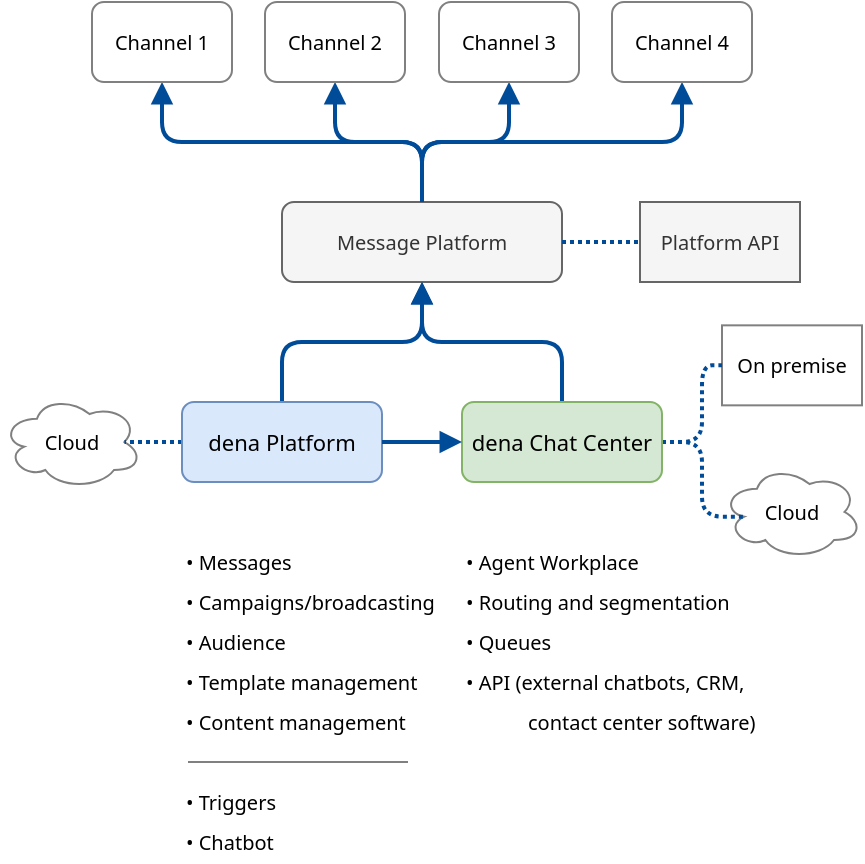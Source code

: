 <mxfile version="15.4.0" type="device"><diagram id="pZP-YXyYpPX1ave9JB5Q" name="Page-1"><mxGraphModel dx="1718" dy="685" grid="1" gridSize="10" guides="1" tooltips="1" connect="1" arrows="1" fold="1" page="1" pageScale="1" pageWidth="827" pageHeight="1169" math="0" shadow="0"><root><mxCell id="0"/><mxCell id="1" parent="0"/><mxCell id="rvgenlJefO_eBlkngbQv-67" value="" style="group" vertex="1" connectable="0" parent="1"><mxGeometry x="220" y="50" width="430" height="430" as="geometry"/></mxCell><mxCell id="rvgenlJefO_eBlkngbQv-5" value="Message Platform" style="rounded=1;fontFamily=segoe ui;fontSize=10;fillColor=#f5f5f5;strokeColor=#666666;fontColor=#333333;" vertex="1" parent="rvgenlJefO_eBlkngbQv-67"><mxGeometry x="140" y="100" width="140" height="40" as="geometry"/></mxCell><mxCell id="rvgenlJefO_eBlkngbQv-7" value="Platform API" style="rounded=0;fontFamily=segoe ui;fontSize=10;fillColor=#f5f5f5;strokeColor=#666666;fontColor=#333333;" vertex="1" parent="rvgenlJefO_eBlkngbQv-67"><mxGeometry x="319" y="100" width="80" height="40" as="geometry"/></mxCell><mxCell id="rvgenlJefO_eBlkngbQv-10" value="Cloud" style="ellipse;shape=cloud;fontFamily=segoe ui;fontSize=10;strokeColor=#808080;aspect=fixed;" vertex="1" parent="rvgenlJefO_eBlkngbQv-67"><mxGeometry y="196.67" width="70" height="46.67" as="geometry"/></mxCell><mxCell id="rvgenlJefO_eBlkngbQv-14" value="" style="edgeStyle=orthogonalEdgeStyle;orthogonalLoop=1;jettySize=auto;exitX=0.5;exitY=0;exitDx=0;exitDy=0;entryX=0.5;entryY=1;entryDx=0;entryDy=0;fontFamily=segoe ui;fontSize=10;rounded=1;strokeColor=#004C99;strokeWidth=2;endArrow=block;endFill=1;" edge="1" parent="rvgenlJefO_eBlkngbQv-67" source="rvgenlJefO_eBlkngbQv-5" target="rvgenlJefO_eBlkngbQv-2"><mxGeometry x="-162" as="geometry"><mxPoint x="203" y="110" as="sourcePoint"/><mxPoint x="8" y="50" as="targetPoint"/></mxGeometry></mxCell><mxCell id="rvgenlJefO_eBlkngbQv-15" value="" style="edgeStyle=orthogonalEdgeStyle;orthogonalLoop=1;jettySize=auto;exitX=0.5;exitY=0;exitDx=0;exitDy=0;entryX=0.5;entryY=1;entryDx=0;entryDy=0;fontFamily=segoe ui;fontSize=10;rounded=1;strokeColor=#004C99;strokeWidth=2;endArrow=block;endFill=1;" edge="1" parent="rvgenlJefO_eBlkngbQv-67" source="rvgenlJefO_eBlkngbQv-5" target="rvgenlJefO_eBlkngbQv-3"><mxGeometry x="-162" as="geometry"><mxPoint x="213" y="120" as="sourcePoint"/><mxPoint x="18" y="60" as="targetPoint"/></mxGeometry></mxCell><mxCell id="rvgenlJefO_eBlkngbQv-16" value="" style="edgeStyle=orthogonalEdgeStyle;orthogonalLoop=1;jettySize=auto;exitX=0.5;exitY=0;exitDx=0;exitDy=0;entryX=0.5;entryY=1;entryDx=0;entryDy=0;fontFamily=segoe ui;fontSize=10;rounded=1;strokeColor=#004C99;strokeWidth=2;endArrow=block;endFill=1;" edge="1" parent="rvgenlJefO_eBlkngbQv-67" source="rvgenlJefO_eBlkngbQv-5" target="rvgenlJefO_eBlkngbQv-4"><mxGeometry x="-162" as="geometry"><mxPoint x="793" y="70" as="sourcePoint"/><mxPoint x="598" y="10" as="targetPoint"/></mxGeometry></mxCell><mxCell id="rvgenlJefO_eBlkngbQv-18" value="" style="edgeStyle=orthogonalEdgeStyle;orthogonalLoop=1;jettySize=auto;entryX=0.5;entryY=1;entryDx=0;entryDy=0;fontFamily=segoe ui;fontSize=10;rounded=1;strokeColor=#004C99;strokeWidth=2;endArrow=block;endFill=1;exitX=0.5;exitY=0;exitDx=0;exitDy=0;" edge="1" parent="rvgenlJefO_eBlkngbQv-67" source="rvgenlJefO_eBlkngbQv-8" target="rvgenlJefO_eBlkngbQv-5"><mxGeometry x="-162" as="geometry"><mxPoint x="68" y="140" as="sourcePoint"/><mxPoint x="259" y="140" as="targetPoint"/></mxGeometry></mxCell><mxCell id="rvgenlJefO_eBlkngbQv-19" value="" style="edgeStyle=orthogonalEdgeStyle;orthogonalLoop=1;jettySize=auto;exitX=0.5;exitY=0;exitDx=0;exitDy=0;entryX=0.5;entryY=1;entryDx=0;entryDy=0;fontFamily=segoe ui;fontSize=10;rounded=1;strokeColor=#004C99;strokeWidth=2;endArrow=block;endFill=1;" edge="1" parent="rvgenlJefO_eBlkngbQv-67" source="rvgenlJefO_eBlkngbQv-9" target="rvgenlJefO_eBlkngbQv-5"><mxGeometry x="-162" as="geometry"><mxPoint x="213" y="120" as="sourcePoint"/><mxPoint x="408" y="60" as="targetPoint"/></mxGeometry></mxCell><mxCell id="rvgenlJefO_eBlkngbQv-24" value="" style="orthogonalLoop=1;jettySize=auto;exitX=0;exitY=0.5;exitDx=0;exitDy=0;entryX=0.875;entryY=0.5;entryDx=0;entryDy=0;fontFamily=segoe ui;fontSize=10;rounded=1;strokeColor=#004C99;strokeWidth=2;endArrow=none;endFill=0;dashed=1;dashPattern=1 1;entryPerimeter=0;" edge="1" parent="rvgenlJefO_eBlkngbQv-67" source="rvgenlJefO_eBlkngbQv-8" target="rvgenlJefO_eBlkngbQv-10"><mxGeometry x="-162" as="geometry"><mxPoint x="-12" y="370" as="sourcePoint"/><mxPoint x="28" y="310" as="targetPoint"/></mxGeometry></mxCell><mxCell id="rvgenlJefO_eBlkngbQv-13" value="" style="edgeStyle=orthogonalEdgeStyle;orthogonalLoop=1;jettySize=auto;exitX=0.5;exitY=0;exitDx=0;exitDy=0;entryX=0.5;entryY=1;entryDx=0;entryDy=0;fontFamily=segoe ui;fontSize=10;rounded=1;strokeColor=#004C99;strokeWidth=2;endArrow=block;endFill=1;" edge="1" parent="rvgenlJefO_eBlkngbQv-67" source="rvgenlJefO_eBlkngbQv-5" target="rvgenlJefO_eBlkngbQv-1"><mxGeometry x="-162" as="geometry"/></mxCell><mxCell id="rvgenlJefO_eBlkngbQv-26" value="" style="edgeStyle=orthogonalEdgeStyle;orthogonalLoop=1;jettySize=auto;exitX=1;exitY=0.5;exitDx=0;exitDy=0;entryX=0;entryY=0.5;entryDx=0;entryDy=0;fontFamily=segoe ui;fontSize=10;rounded=1;strokeColor=#004C99;strokeWidth=2;endArrow=none;endFill=0;dashed=1;dashPattern=1 1;" edge="1" parent="rvgenlJefO_eBlkngbQv-67" source="rvgenlJefO_eBlkngbQv-5" target="rvgenlJefO_eBlkngbQv-7"><mxGeometry x="-162" as="geometry"><mxPoint x="458" y="240" as="sourcePoint"/><mxPoint x="498" y="180" as="targetPoint"/></mxGeometry></mxCell><mxCell id="rvgenlJefO_eBlkngbQv-55" value="" style="group;fontSize=10;" vertex="1" connectable="0" parent="rvgenlJefO_eBlkngbQv-67"><mxGeometry x="90" y="270" width="180" height="160" as="geometry"/></mxCell><mxCell id="rvgenlJefO_eBlkngbQv-28" value="• Messages" style="text;strokeColor=none;fillColor=none;align=left;verticalAlign=middle;rounded=0;fontFamily=segoe ui;fontSize=10;" vertex="1" parent="rvgenlJefO_eBlkngbQv-55"><mxGeometry width="180" height="20" as="geometry"/></mxCell><mxCell id="rvgenlJefO_eBlkngbQv-29" value="• Campaigns/broadcasting" style="text;strokeColor=none;fillColor=none;align=left;verticalAlign=middle;rounded=0;fontFamily=segoe ui;fontSize=10;" vertex="1" parent="rvgenlJefO_eBlkngbQv-55"><mxGeometry y="20" width="180" height="20" as="geometry"/></mxCell><mxCell id="rvgenlJefO_eBlkngbQv-41" value="• Audience" style="text;strokeColor=none;fillColor=none;align=left;verticalAlign=middle;rounded=0;fontFamily=segoe ui;fontSize=10;" vertex="1" parent="rvgenlJefO_eBlkngbQv-55"><mxGeometry y="40" width="180" height="20" as="geometry"/></mxCell><mxCell id="rvgenlJefO_eBlkngbQv-42" value="• Template management" style="text;strokeColor=none;fillColor=none;align=left;verticalAlign=middle;rounded=0;fontFamily=segoe ui;fontSize=10;" vertex="1" parent="rvgenlJefO_eBlkngbQv-55"><mxGeometry y="60" width="180" height="20" as="geometry"/></mxCell><mxCell id="rvgenlJefO_eBlkngbQv-43" value="• Content management" style="text;strokeColor=none;fillColor=none;align=left;verticalAlign=middle;rounded=0;fontFamily=segoe ui;fontSize=10;" vertex="1" parent="rvgenlJefO_eBlkngbQv-55"><mxGeometry y="80" width="180" height="20" as="geometry"/></mxCell><mxCell id="rvgenlJefO_eBlkngbQv-44" value="• Triggers" style="text;strokeColor=none;fillColor=none;align=left;verticalAlign=middle;rounded=0;fontFamily=segoe ui;fontSize=10;" vertex="1" parent="rvgenlJefO_eBlkngbQv-55"><mxGeometry y="120" width="180" height="20" as="geometry"/></mxCell><mxCell id="rvgenlJefO_eBlkngbQv-45" value="" style="endArrow=none;rounded=0;fontFamily=segoe ui;fontSize=10;strokeColor=#808080;strokeWidth=1;" edge="1" parent="rvgenlJefO_eBlkngbQv-55"><mxGeometry x="-149" y="-280" width="50" height="50" as="geometry"><mxPoint x="3" y="110" as="sourcePoint"/><mxPoint x="113" y="110" as="targetPoint"/></mxGeometry></mxCell><mxCell id="rvgenlJefO_eBlkngbQv-46" value="• Chatbot" style="text;strokeColor=none;fillColor=none;align=left;verticalAlign=middle;rounded=0;fontFamily=segoe ui;fontSize=10;" vertex="1" parent="rvgenlJefO_eBlkngbQv-55"><mxGeometry y="140" width="180" height="20" as="geometry"/></mxCell><mxCell id="rvgenlJefO_eBlkngbQv-60" value="" style="group" vertex="1" connectable="0" parent="rvgenlJefO_eBlkngbQv-67"><mxGeometry x="45" width="330" height="40" as="geometry"/></mxCell><mxCell id="rvgenlJefO_eBlkngbQv-1" value="Channel 1" style="rounded=1;fontFamily=segoe ui;fontSize=10;strokeColor=#808080;" vertex="1" parent="rvgenlJefO_eBlkngbQv-60"><mxGeometry width="70" height="40" as="geometry"/></mxCell><mxCell id="rvgenlJefO_eBlkngbQv-2" value="Channel 2" style="rounded=1;fontFamily=segoe ui;fontSize=10;strokeColor=#808080;" vertex="1" parent="rvgenlJefO_eBlkngbQv-60"><mxGeometry x="86.5" width="70" height="40" as="geometry"/></mxCell><mxCell id="rvgenlJefO_eBlkngbQv-3" value="Channel 3" style="rounded=1;fontFamily=segoe ui;fontSize=10;strokeColor=#808080;" vertex="1" parent="rvgenlJefO_eBlkngbQv-60"><mxGeometry x="173.5" width="70" height="40" as="geometry"/></mxCell><mxCell id="rvgenlJefO_eBlkngbQv-4" value="Channel 4" style="rounded=1;fontFamily=segoe ui;fontSize=10;strokeColor=#808080;" vertex="1" parent="rvgenlJefO_eBlkngbQv-60"><mxGeometry x="260" width="70" height="40" as="geometry"/></mxCell><mxCell id="rvgenlJefO_eBlkngbQv-61" value="" style="group" vertex="1" connectable="0" parent="rvgenlJefO_eBlkngbQv-67"><mxGeometry x="360" y="161.67" width="70" height="116.66" as="geometry"/></mxCell><mxCell id="rvgenlJefO_eBlkngbQv-11" value="Cloud" style="ellipse;shape=cloud;fontFamily=segoe ui;fontSize=10;strokeColor=#808080;aspect=fixed;" vertex="1" parent="rvgenlJefO_eBlkngbQv-61"><mxGeometry y="69.99" width="70" height="46.67" as="geometry"/></mxCell><mxCell id="rvgenlJefO_eBlkngbQv-12" value="On premise" style="rounded=0;fontFamily=segoe ui;fontSize=10;strokeColor=#808080;" vertex="1" parent="rvgenlJefO_eBlkngbQv-61"><mxGeometry width="70" height="40" as="geometry"/></mxCell><mxCell id="rvgenlJefO_eBlkngbQv-21" value="" style="edgeStyle=orthogonalEdgeStyle;orthogonalLoop=1;jettySize=auto;exitX=1;exitY=0.5;exitDx=0;exitDy=0;entryX=0.16;entryY=0.55;entryDx=0;entryDy=0;fontFamily=segoe ui;fontSize=10;rounded=1;strokeColor=#004C99;strokeWidth=2;endArrow=none;endFill=0;dashed=1;dashPattern=1 1;entryPerimeter=0;" edge="1" parent="rvgenlJefO_eBlkngbQv-67" source="rvgenlJefO_eBlkngbQv-9" target="rvgenlJefO_eBlkngbQv-11"><mxGeometry x="-220" y="-50" as="geometry"><mxPoint x="353" y="310" as="sourcePoint"/><mxPoint x="423" y="310" as="targetPoint"/></mxGeometry></mxCell><mxCell id="rvgenlJefO_eBlkngbQv-23" value="" style="edgeStyle=orthogonalEdgeStyle;orthogonalLoop=1;jettySize=auto;exitX=1;exitY=0.5;exitDx=0;exitDy=0;entryX=0;entryY=0.5;entryDx=0;entryDy=0;fontFamily=segoe ui;fontSize=10;rounded=1;strokeColor=#004C99;strokeWidth=2;endArrow=none;endFill=0;dashed=1;dashPattern=1 1;" edge="1" parent="rvgenlJefO_eBlkngbQv-67" source="rvgenlJefO_eBlkngbQv-9" target="rvgenlJefO_eBlkngbQv-12"><mxGeometry x="-220" y="-50" as="geometry"><mxPoint x="448" y="230" as="sourcePoint"/><mxPoint x="486.4" y="242.0" as="targetPoint"/></mxGeometry></mxCell><mxCell id="rvgenlJefO_eBlkngbQv-64" value="" style="group" vertex="1" connectable="0" parent="rvgenlJefO_eBlkngbQv-67"><mxGeometry x="230" y="270" width="181" height="100" as="geometry"/></mxCell><mxCell id="rvgenlJefO_eBlkngbQv-47" value="• Agent Workplace" style="text;strokeColor=none;fillColor=none;align=left;verticalAlign=middle;rounded=0;fontFamily=segoe ui;fontSize=10;" vertex="1" parent="rvgenlJefO_eBlkngbQv-64"><mxGeometry width="180" height="20" as="geometry"/></mxCell><mxCell id="rvgenlJefO_eBlkngbQv-48" value="• Routing and segmentation" style="text;strokeColor=none;fillColor=none;align=left;verticalAlign=middle;rounded=0;fontFamily=segoe ui;fontSize=10;" vertex="1" parent="rvgenlJefO_eBlkngbQv-64"><mxGeometry y="20" width="180" height="20" as="geometry"/></mxCell><mxCell id="rvgenlJefO_eBlkngbQv-49" value="• Queues" style="text;strokeColor=none;fillColor=none;align=left;verticalAlign=middle;rounded=0;fontFamily=segoe ui;fontSize=10;" vertex="1" parent="rvgenlJefO_eBlkngbQv-64"><mxGeometry y="40" width="180" height="20" as="geometry"/></mxCell><mxCell id="rvgenlJefO_eBlkngbQv-50" value="• API (external chatbots, CRM," style="text;strokeColor=none;fillColor=none;align=left;verticalAlign=middle;rounded=0;fontFamily=segoe ui;fontSize=10;" vertex="1" parent="rvgenlJefO_eBlkngbQv-64"><mxGeometry y="60" width="180" height="20" as="geometry"/></mxCell><mxCell id="rvgenlJefO_eBlkngbQv-51" value="contact center software)" style="text;strokeColor=none;fillColor=none;align=left;verticalAlign=middle;rounded=0;fontFamily=segoe ui;fontSize=10;" vertex="1" parent="rvgenlJefO_eBlkngbQv-64"><mxGeometry x="31" y="80" width="150" height="20" as="geometry"/></mxCell><mxCell id="rvgenlJefO_eBlkngbQv-66" value="" style="group" vertex="1" connectable="0" parent="rvgenlJefO_eBlkngbQv-67"><mxGeometry x="90" y="200" width="240" height="40" as="geometry"/></mxCell><mxCell id="rvgenlJefO_eBlkngbQv-8" value="dena Platform" style="rounded=1;fontFamily=segoe ui;fontSize=11;fillColor=#dae8fc;strokeColor=#6c8ebf;" vertex="1" parent="rvgenlJefO_eBlkngbQv-66"><mxGeometry width="100" height="40" as="geometry"/></mxCell><mxCell id="rvgenlJefO_eBlkngbQv-9" value="dena Chat Center" style="rounded=1;fontFamily=segoe ui;fontSize=11;fillColor=#d5e8d4;strokeColor=#82b366;" vertex="1" parent="rvgenlJefO_eBlkngbQv-66"><mxGeometry x="140" width="100" height="40" as="geometry"/></mxCell><mxCell id="rvgenlJefO_eBlkngbQv-20" value="" style="edgeStyle=orthogonalEdgeStyle;orthogonalLoop=1;jettySize=auto;exitX=1;exitY=0.5;exitDx=0;exitDy=0;entryX=0;entryY=0.5;entryDx=0;entryDy=0;fontFamily=segoe ui;fontSize=11;rounded=1;strokeColor=#004C99;strokeWidth=2;endArrow=block;endFill=1;" edge="1" parent="rvgenlJefO_eBlkngbQv-66" source="rvgenlJefO_eBlkngbQv-8" target="rvgenlJefO_eBlkngbQv-9"><mxGeometry x="770" y="750" as="geometry"><mxPoint x="1213" y="930" as="sourcePoint"/><mxPoint x="1408" y="870" as="targetPoint"/></mxGeometry></mxCell></root></mxGraphModel></diagram></mxfile>